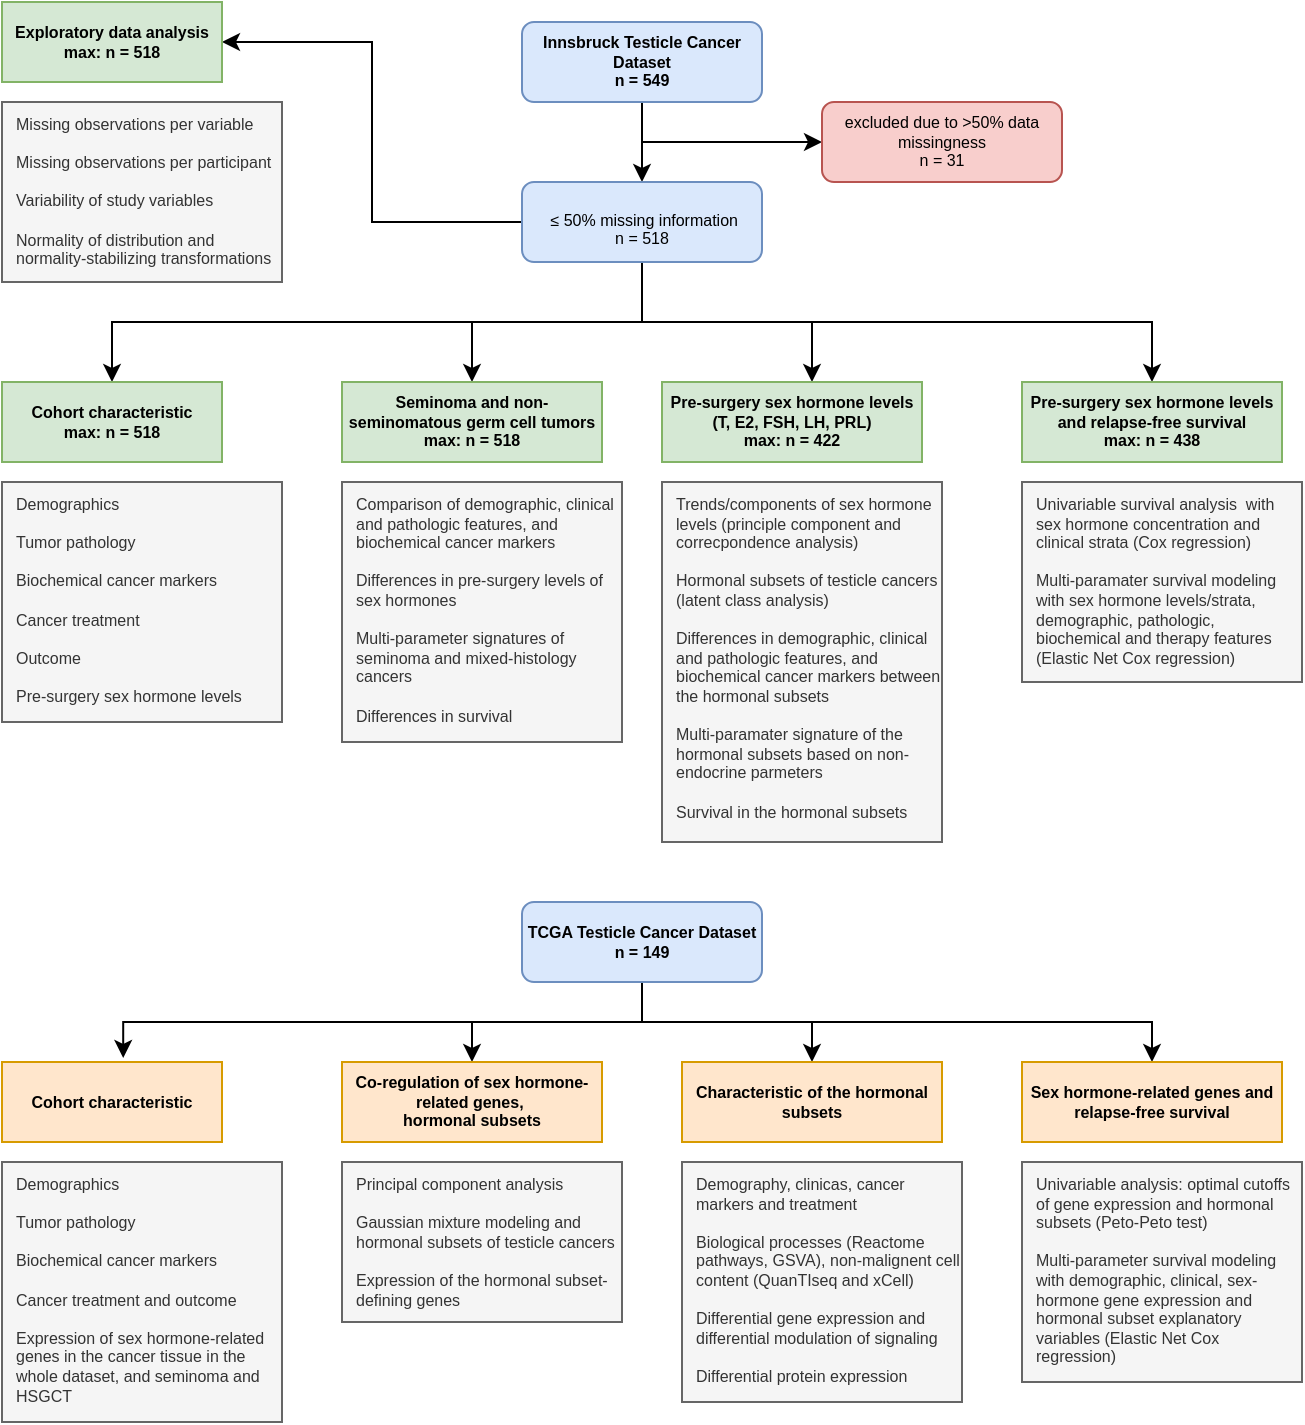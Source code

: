 <mxfile version="21.1.2" type="device">
  <diagram name="Page-1" id="yGozCTqb1JnejrZYd856">
    <mxGraphModel dx="978" dy="571" grid="1" gridSize="10" guides="1" tooltips="1" connect="1" arrows="1" fold="1" page="1" pageScale="1" pageWidth="690" pageHeight="980" math="0" shadow="0">
      <root>
        <mxCell id="0" />
        <mxCell id="1" parent="0" />
        <mxCell id="rKHckfa7pBqVRsVSqDrz-3" style="edgeStyle=orthogonalEdgeStyle;rounded=0;orthogonalLoop=1;jettySize=auto;html=1;entryX=0.5;entryY=0;entryDx=0;entryDy=0;fontSize=8;" parent="1" source="rKHckfa7pBqVRsVSqDrz-1" target="rKHckfa7pBqVRsVSqDrz-2" edge="1">
          <mxGeometry relative="1" as="geometry" />
        </mxCell>
        <mxCell id="rKHckfa7pBqVRsVSqDrz-17" style="edgeStyle=orthogonalEdgeStyle;rounded=0;orthogonalLoop=1;jettySize=auto;html=1;entryX=0;entryY=0.5;entryDx=0;entryDy=0;fontSize=8;" parent="1" source="rKHckfa7pBqVRsVSqDrz-1" target="rKHckfa7pBqVRsVSqDrz-7" edge="1">
          <mxGeometry relative="1" as="geometry">
            <Array as="points">
              <mxPoint x="340" y="90" />
            </Array>
          </mxGeometry>
        </mxCell>
        <mxCell id="rKHckfa7pBqVRsVSqDrz-1" value="Innsbruck Testicle Cancer Dataset&lt;br style=&quot;font-size: 8px;&quot;&gt;n = 549" style="rounded=1;whiteSpace=wrap;html=1;fontStyle=1;fontSize=8;fillColor=#dae8fc;strokeColor=#6c8ebf;" parent="1" vertex="1">
          <mxGeometry x="280" y="30" width="120" height="40" as="geometry" />
        </mxCell>
        <mxCell id="rKHckfa7pBqVRsVSqDrz-29" style="edgeStyle=orthogonalEdgeStyle;rounded=0;orthogonalLoop=1;jettySize=auto;html=1;exitX=0.5;exitY=1;exitDx=0;exitDy=0;entryX=0.5;entryY=0;entryDx=0;entryDy=0;fontSize=8;" parent="1" source="rKHckfa7pBqVRsVSqDrz-2" target="rKHckfa7pBqVRsVSqDrz-15" edge="1">
          <mxGeometry relative="1" as="geometry">
            <Array as="points">
              <mxPoint x="340" y="180" />
              <mxPoint x="255" y="180" />
            </Array>
          </mxGeometry>
        </mxCell>
        <mxCell id="rKHckfa7pBqVRsVSqDrz-30" style="edgeStyle=orthogonalEdgeStyle;rounded=0;orthogonalLoop=1;jettySize=auto;html=1;fontSize=8;" parent="1" source="rKHckfa7pBqVRsVSqDrz-2" target="rKHckfa7pBqVRsVSqDrz-22" edge="1">
          <mxGeometry relative="1" as="geometry">
            <Array as="points">
              <mxPoint x="340" y="180" />
              <mxPoint x="425" y="180" />
            </Array>
          </mxGeometry>
        </mxCell>
        <mxCell id="rKHckfa7pBqVRsVSqDrz-31" style="edgeStyle=orthogonalEdgeStyle;rounded=0;orthogonalLoop=1;jettySize=auto;html=1;fontSize=8;" parent="1" source="rKHckfa7pBqVRsVSqDrz-2" target="rKHckfa7pBqVRsVSqDrz-25" edge="1">
          <mxGeometry relative="1" as="geometry">
            <Array as="points">
              <mxPoint x="340" y="180" />
              <mxPoint x="595" y="180" />
            </Array>
          </mxGeometry>
        </mxCell>
        <mxCell id="rKHckfa7pBqVRsVSqDrz-32" style="edgeStyle=orthogonalEdgeStyle;rounded=0;orthogonalLoop=1;jettySize=auto;html=1;fontSize=8;" parent="1" source="rKHckfa7pBqVRsVSqDrz-2" target="rKHckfa7pBqVRsVSqDrz-13" edge="1">
          <mxGeometry relative="1" as="geometry">
            <Array as="points">
              <mxPoint x="340" y="180" />
              <mxPoint x="75" y="180" />
            </Array>
          </mxGeometry>
        </mxCell>
        <mxCell id="rKHckfa7pBqVRsVSqDrz-33" style="edgeStyle=orthogonalEdgeStyle;rounded=0;orthogonalLoop=1;jettySize=auto;html=1;exitX=0;exitY=0.5;exitDx=0;exitDy=0;entryX=1;entryY=0.5;entryDx=0;entryDy=0;fontSize=8;" parent="1" source="rKHckfa7pBqVRsVSqDrz-2" target="rKHckfa7pBqVRsVSqDrz-9" edge="1">
          <mxGeometry relative="1" as="geometry" />
        </mxCell>
        <mxCell id="rKHckfa7pBqVRsVSqDrz-2" value="&lt;p style=&quot;margin-bottom: 0in; line-height: 100%&quot;&gt;&amp;nbsp;≤ 50% missing information&lt;/p&gt;n = 518" style="rounded=1;whiteSpace=wrap;html=1;fontSize=8;fillColor=#dae8fc;strokeColor=#6c8ebf;" parent="1" vertex="1">
          <mxGeometry x="280" y="110" width="120" height="40" as="geometry" />
        </mxCell>
        <mxCell id="rKHckfa7pBqVRsVSqDrz-7" value="excluded due to &amp;gt;50% data missingness&lt;br style=&quot;border-color: var(--border-color); font-size: 8px;&quot;&gt;n = 31" style="rounded=1;whiteSpace=wrap;html=1;fontSize=8;fillColor=#f8cecc;strokeColor=#b85450;" parent="1" vertex="1">
          <mxGeometry x="430" y="70" width="120" height="40" as="geometry" />
        </mxCell>
        <mxCell id="rKHckfa7pBqVRsVSqDrz-18" value="" style="group;" parent="1" vertex="1" connectable="0">
          <mxGeometry x="20" y="20" width="140" height="140" as="geometry" />
        </mxCell>
        <mxCell id="rKHckfa7pBqVRsVSqDrz-9" value="Exploratory data analysis&lt;br style=&quot;font-size: 8px;&quot;&gt;max: n = 518" style="rounded=0;whiteSpace=wrap;html=1;fontStyle=1;fontSize=8;fillColor=#d5e8d4;strokeColor=#82b366;" parent="rKHckfa7pBqVRsVSqDrz-18" vertex="1">
          <mxGeometry width="110" height="40" as="geometry" />
        </mxCell>
        <mxCell id="rKHckfa7pBqVRsVSqDrz-10" value="Missing observations per variable&lt;br&gt;&lt;br style=&quot;font-size: 8px;&quot;&gt;Missing observations per participant&lt;br&gt;&lt;br style=&quot;font-size: 8px;&quot;&gt;Variability of study variables&lt;br&gt;&lt;br style=&quot;font-size: 8px;&quot;&gt;Normality of distribution and normality-stabilizing transformations" style="rounded=0;whiteSpace=wrap;html=1;align=left;spacingLeft=5;verticalAlign=top;fontSize=8;fillColor=#f5f5f5;fontColor=#333333;strokeColor=#666666;" parent="rKHckfa7pBqVRsVSqDrz-18" vertex="1">
          <mxGeometry y="50" width="140" height="90" as="geometry" />
        </mxCell>
        <mxCell id="rKHckfa7pBqVRsVSqDrz-19" value="" style="group" parent="1" vertex="1" connectable="0">
          <mxGeometry x="20" y="210" width="140" height="170" as="geometry" />
        </mxCell>
        <mxCell id="rKHckfa7pBqVRsVSqDrz-13" value="Cohort characteristic&lt;br style=&quot;font-size: 8px;&quot;&gt;max: n = 518" style="rounded=0;whiteSpace=wrap;html=1;fontStyle=1;fontSize=8;fillColor=#d5e8d4;strokeColor=#82b366;" parent="rKHckfa7pBqVRsVSqDrz-19" vertex="1">
          <mxGeometry width="110" height="40" as="geometry" />
        </mxCell>
        <mxCell id="rKHckfa7pBqVRsVSqDrz-14" value="Demographics&lt;br&gt;&lt;br style=&quot;font-size: 8px;&quot;&gt;Tumor pathology&lt;br&gt;&lt;br style=&quot;font-size: 8px;&quot;&gt;Biochemical cancer markers&lt;br&gt;&lt;br style=&quot;font-size: 8px;&quot;&gt;Cancer treatment&lt;br&gt;&lt;br style=&quot;font-size: 8px;&quot;&gt;Outcome&lt;br&gt;&lt;br style=&quot;font-size: 8px;&quot;&gt;Pre-surgery sex hormone levels" style="rounded=0;whiteSpace=wrap;html=1;align=left;spacingLeft=5;verticalAlign=top;fontSize=8;fillColor=#f5f5f5;fontColor=#333333;strokeColor=#666666;" parent="rKHckfa7pBqVRsVSqDrz-19" vertex="1">
          <mxGeometry y="50" width="140" height="120" as="geometry" />
        </mxCell>
        <mxCell id="rKHckfa7pBqVRsVSqDrz-20" value="" style="group" parent="1" vertex="1" connectable="0">
          <mxGeometry x="190" y="210" width="140" height="180" as="geometry" />
        </mxCell>
        <mxCell id="rKHckfa7pBqVRsVSqDrz-15" value="Seminoma and&amp;nbsp;non-seminomatous germ cell tumors&lt;br&gt;max: n = 518" style="rounded=0;whiteSpace=wrap;html=1;fontStyle=1;fontSize=8;fillColor=#d5e8d4;strokeColor=#82b366;" parent="rKHckfa7pBqVRsVSqDrz-20" vertex="1">
          <mxGeometry width="130" height="40" as="geometry" />
        </mxCell>
        <mxCell id="rKHckfa7pBqVRsVSqDrz-16" value="Comparison of demographic, clinical and pathologic features, and biochemical cancer markers&lt;br&gt;&lt;br&gt;Differences in pre-surgery levels of sex hormones&lt;br&gt;&lt;br&gt;Multi-parameter signatures of seminoma and mixed-histology cancers&lt;br&gt;&lt;br&gt;Differences in survival" style="rounded=0;whiteSpace=wrap;html=1;align=left;spacingLeft=5;verticalAlign=top;fontSize=8;fillColor=#f5f5f5;fontColor=#333333;strokeColor=#666666;" parent="rKHckfa7pBqVRsVSqDrz-20" vertex="1">
          <mxGeometry y="50" width="140" height="130" as="geometry" />
        </mxCell>
        <mxCell id="rKHckfa7pBqVRsVSqDrz-21" value="" style="group" parent="1" vertex="1" connectable="0">
          <mxGeometry x="350" y="160" width="140" height="280" as="geometry" />
        </mxCell>
        <mxCell id="rKHckfa7pBqVRsVSqDrz-22" value="Pre-surgery sex hormone levels&lt;br&gt;(T, E2, FSH, LH, PRL)&lt;br&gt;max: n = 422" style="rounded=0;whiteSpace=wrap;html=1;fontStyle=1;fontSize=8;fillColor=#d5e8d4;strokeColor=#82b366;" parent="rKHckfa7pBqVRsVSqDrz-21" vertex="1">
          <mxGeometry y="50" width="130" height="40" as="geometry" />
        </mxCell>
        <mxCell id="rKHckfa7pBqVRsVSqDrz-23" value="Trends/components of sex hormone levels (principle component and correcpondence analysis)&lt;br&gt;&lt;br&gt;Hormonal subsets of testicle cancers (latent class analysis)&lt;br&gt;&lt;br&gt;Differences in demographic, clinical and pathologic features, and biochemical cancer markers between the hormonal subsets&lt;br&gt;&lt;br&gt;Multi-paramater signature of the hormonal subsets based on non-endocrine parmeters&lt;br&gt;&lt;br&gt;Survival in the hormonal subsets" style="rounded=0;whiteSpace=wrap;html=1;align=left;spacingLeft=5;verticalAlign=top;fontSize=8;fillColor=#f5f5f5;fontColor=#333333;strokeColor=#666666;" parent="rKHckfa7pBqVRsVSqDrz-21" vertex="1">
          <mxGeometry y="100" width="140" height="180" as="geometry" />
        </mxCell>
        <mxCell id="rKHckfa7pBqVRsVSqDrz-24" value="" style="group" parent="1" vertex="1" connectable="0">
          <mxGeometry x="530" y="210" width="140" height="180" as="geometry" />
        </mxCell>
        <mxCell id="rKHckfa7pBqVRsVSqDrz-25" value="Pre-surgery sex hormone levels and relapse-free survival&lt;br&gt;max: n = 438" style="rounded=0;whiteSpace=wrap;html=1;fontStyle=1;fontSize=8;fillColor=#d5e8d4;strokeColor=#82b366;" parent="rKHckfa7pBqVRsVSqDrz-24" vertex="1">
          <mxGeometry width="130" height="40" as="geometry" />
        </mxCell>
        <mxCell id="rKHckfa7pBqVRsVSqDrz-26" value="Univariable survival analysis&amp;nbsp; with sex hormone concentration and clinical strata (Cox regression)&lt;br&gt;&lt;br&gt;Multi-paramater survival modeling with sex hormone levels/strata, demographic, pathologic, biochemical and therapy features (Elastic Net Cox regression)" style="rounded=0;whiteSpace=wrap;html=1;align=left;spacingLeft=5;verticalAlign=top;fontSize=8;fillColor=#f5f5f5;fontColor=#333333;strokeColor=#666666;" parent="rKHckfa7pBqVRsVSqDrz-24" vertex="1">
          <mxGeometry y="50" width="140" height="100" as="geometry" />
        </mxCell>
        <mxCell id="T_p0wyjpbNfTupfzQzGn-14" style="edgeStyle=orthogonalEdgeStyle;rounded=0;orthogonalLoop=1;jettySize=auto;html=1;exitX=0.5;exitY=1;exitDx=0;exitDy=0;entryX=0.551;entryY=-0.051;entryDx=0;entryDy=0;entryPerimeter=0;" edge="1" parent="1" source="T_p0wyjpbNfTupfzQzGn-1" target="T_p0wyjpbNfTupfzQzGn-3">
          <mxGeometry relative="1" as="geometry" />
        </mxCell>
        <mxCell id="T_p0wyjpbNfTupfzQzGn-15" style="edgeStyle=orthogonalEdgeStyle;rounded=0;orthogonalLoop=1;jettySize=auto;html=1;entryX=0.5;entryY=0;entryDx=0;entryDy=0;" edge="1" parent="1" source="T_p0wyjpbNfTupfzQzGn-1" target="T_p0wyjpbNfTupfzQzGn-12">
          <mxGeometry relative="1" as="geometry">
            <Array as="points">
              <mxPoint x="340" y="530" />
              <mxPoint x="595" y="530" />
            </Array>
          </mxGeometry>
        </mxCell>
        <mxCell id="T_p0wyjpbNfTupfzQzGn-16" style="edgeStyle=orthogonalEdgeStyle;rounded=0;orthogonalLoop=1;jettySize=auto;html=1;entryX=0.5;entryY=0;entryDx=0;entryDy=0;" edge="1" parent="1" source="T_p0wyjpbNfTupfzQzGn-1" target="T_p0wyjpbNfTupfzQzGn-6">
          <mxGeometry relative="1" as="geometry" />
        </mxCell>
        <mxCell id="T_p0wyjpbNfTupfzQzGn-17" style="edgeStyle=orthogonalEdgeStyle;rounded=0;orthogonalLoop=1;jettySize=auto;html=1;exitX=0.5;exitY=1;exitDx=0;exitDy=0;" edge="1" parent="1" source="T_p0wyjpbNfTupfzQzGn-1" target="T_p0wyjpbNfTupfzQzGn-9">
          <mxGeometry relative="1" as="geometry" />
        </mxCell>
        <mxCell id="T_p0wyjpbNfTupfzQzGn-1" value="TCGA Testicle Cancer Dataset&lt;br style=&quot;font-size: 8px;&quot;&gt;n = 149" style="rounded=1;whiteSpace=wrap;html=1;fontStyle=1;fontSize=8;fillColor=#dae8fc;strokeColor=#6c8ebf;" vertex="1" parent="1">
          <mxGeometry x="280" y="470" width="120" height="40" as="geometry" />
        </mxCell>
        <mxCell id="T_p0wyjpbNfTupfzQzGn-2" value="" style="group" vertex="1" connectable="0" parent="1">
          <mxGeometry x="20" y="550" width="140" height="180" as="geometry" />
        </mxCell>
        <mxCell id="T_p0wyjpbNfTupfzQzGn-3" value="Cohort characteristic" style="rounded=0;whiteSpace=wrap;html=1;fontStyle=1;fontSize=8;fillColor=#ffe6cc;strokeColor=#d79b00;" vertex="1" parent="T_p0wyjpbNfTupfzQzGn-2">
          <mxGeometry width="110" height="40" as="geometry" />
        </mxCell>
        <mxCell id="T_p0wyjpbNfTupfzQzGn-4" value="Demographics&lt;br&gt;&lt;br style=&quot;font-size: 8px;&quot;&gt;Tumor pathology&lt;br&gt;&lt;br style=&quot;font-size: 8px;&quot;&gt;Biochemical cancer markers&lt;br&gt;&lt;br style=&quot;font-size: 8px;&quot;&gt;Cancer treatment and outcome&lt;br&gt;&lt;br style=&quot;font-size: 8px;&quot;&gt;Expression of sex hormone-related genes in the cancer tissue in the whole dataset, and seminoma and HSGCT" style="rounded=0;whiteSpace=wrap;html=1;align=left;spacingLeft=5;verticalAlign=top;fontSize=8;fillColor=#f5f5f5;fontColor=#333333;strokeColor=#666666;" vertex="1" parent="T_p0wyjpbNfTupfzQzGn-2">
          <mxGeometry y="50" width="140" height="130" as="geometry" />
        </mxCell>
        <mxCell id="T_p0wyjpbNfTupfzQzGn-5" value="" style="group" vertex="1" connectable="0" parent="1">
          <mxGeometry x="190" y="550" width="140" height="170" as="geometry" />
        </mxCell>
        <mxCell id="T_p0wyjpbNfTupfzQzGn-6" value="Co-regulation of sex hormone-related genes,&amp;nbsp;&lt;br&gt;hormonal subsets" style="rounded=0;whiteSpace=wrap;html=1;fontStyle=1;fontSize=8;fillColor=#ffe6cc;strokeColor=#d79b00;" vertex="1" parent="T_p0wyjpbNfTupfzQzGn-5">
          <mxGeometry width="130" height="40" as="geometry" />
        </mxCell>
        <mxCell id="T_p0wyjpbNfTupfzQzGn-7" value="Principal component analysis&lt;br&gt;&lt;br&gt;Gaussian mixture modeling and hormonal subsets of testicle cancers&lt;br&gt;&lt;br&gt;Expression of the hormonal subset-defining genes" style="rounded=0;whiteSpace=wrap;html=1;align=left;spacingLeft=5;verticalAlign=top;fontSize=8;fillColor=#f5f5f5;fontColor=#333333;strokeColor=#666666;" vertex="1" parent="T_p0wyjpbNfTupfzQzGn-5">
          <mxGeometry y="50" width="140" height="80" as="geometry" />
        </mxCell>
        <mxCell id="T_p0wyjpbNfTupfzQzGn-8" value="" style="group" vertex="1" connectable="0" parent="1">
          <mxGeometry x="360" y="550" width="140" height="170" as="geometry" />
        </mxCell>
        <mxCell id="T_p0wyjpbNfTupfzQzGn-9" value="Characteristic of the hormonal subsets" style="rounded=0;whiteSpace=wrap;html=1;fontStyle=1;fontSize=8;fillColor=#ffe6cc;strokeColor=#d79b00;" vertex="1" parent="T_p0wyjpbNfTupfzQzGn-8">
          <mxGeometry width="130" height="40" as="geometry" />
        </mxCell>
        <mxCell id="T_p0wyjpbNfTupfzQzGn-10" value="Demography, clinicas, cancer markers and treatment&lt;br&gt;&lt;br&gt;Biological processes (Reactome pathways, GSVA), non-malignent cell content (QuanTIseq and xCell)&lt;br&gt;&lt;br&gt;Differential gene expression and differential modulation of signaling&lt;br&gt;&lt;br&gt;Differential protein expression" style="rounded=0;whiteSpace=wrap;html=1;align=left;spacingLeft=5;verticalAlign=top;fontSize=8;fillColor=#f5f5f5;fontColor=#333333;strokeColor=#666666;" vertex="1" parent="T_p0wyjpbNfTupfzQzGn-8">
          <mxGeometry y="50" width="140" height="120" as="geometry" />
        </mxCell>
        <mxCell id="T_p0wyjpbNfTupfzQzGn-11" value="" style="group" vertex="1" connectable="0" parent="1">
          <mxGeometry x="530" y="550" width="140" height="170" as="geometry" />
        </mxCell>
        <mxCell id="T_p0wyjpbNfTupfzQzGn-12" value="Sex hormone-related genes and relapse-free survival" style="rounded=0;whiteSpace=wrap;html=1;fontStyle=1;fontSize=8;fillColor=#ffe6cc;strokeColor=#d79b00;" vertex="1" parent="T_p0wyjpbNfTupfzQzGn-11">
          <mxGeometry width="130" height="40" as="geometry" />
        </mxCell>
        <mxCell id="T_p0wyjpbNfTupfzQzGn-13" value="Univariable analysis: optimal cutoffs of gene expression and hormonal subsets (Peto-Peto test)&lt;br&gt;&lt;br&gt;Multi-parameter survival modeling with demographic, clinical, sex-hormone gene expression and hormonal subset explanatory variables (Elastic Net Cox regression)" style="rounded=0;whiteSpace=wrap;html=1;align=left;spacingLeft=5;verticalAlign=top;fontSize=8;fillColor=#f5f5f5;fontColor=#333333;strokeColor=#666666;" vertex="1" parent="T_p0wyjpbNfTupfzQzGn-11">
          <mxGeometry y="50" width="140" height="110" as="geometry" />
        </mxCell>
      </root>
    </mxGraphModel>
  </diagram>
</mxfile>
